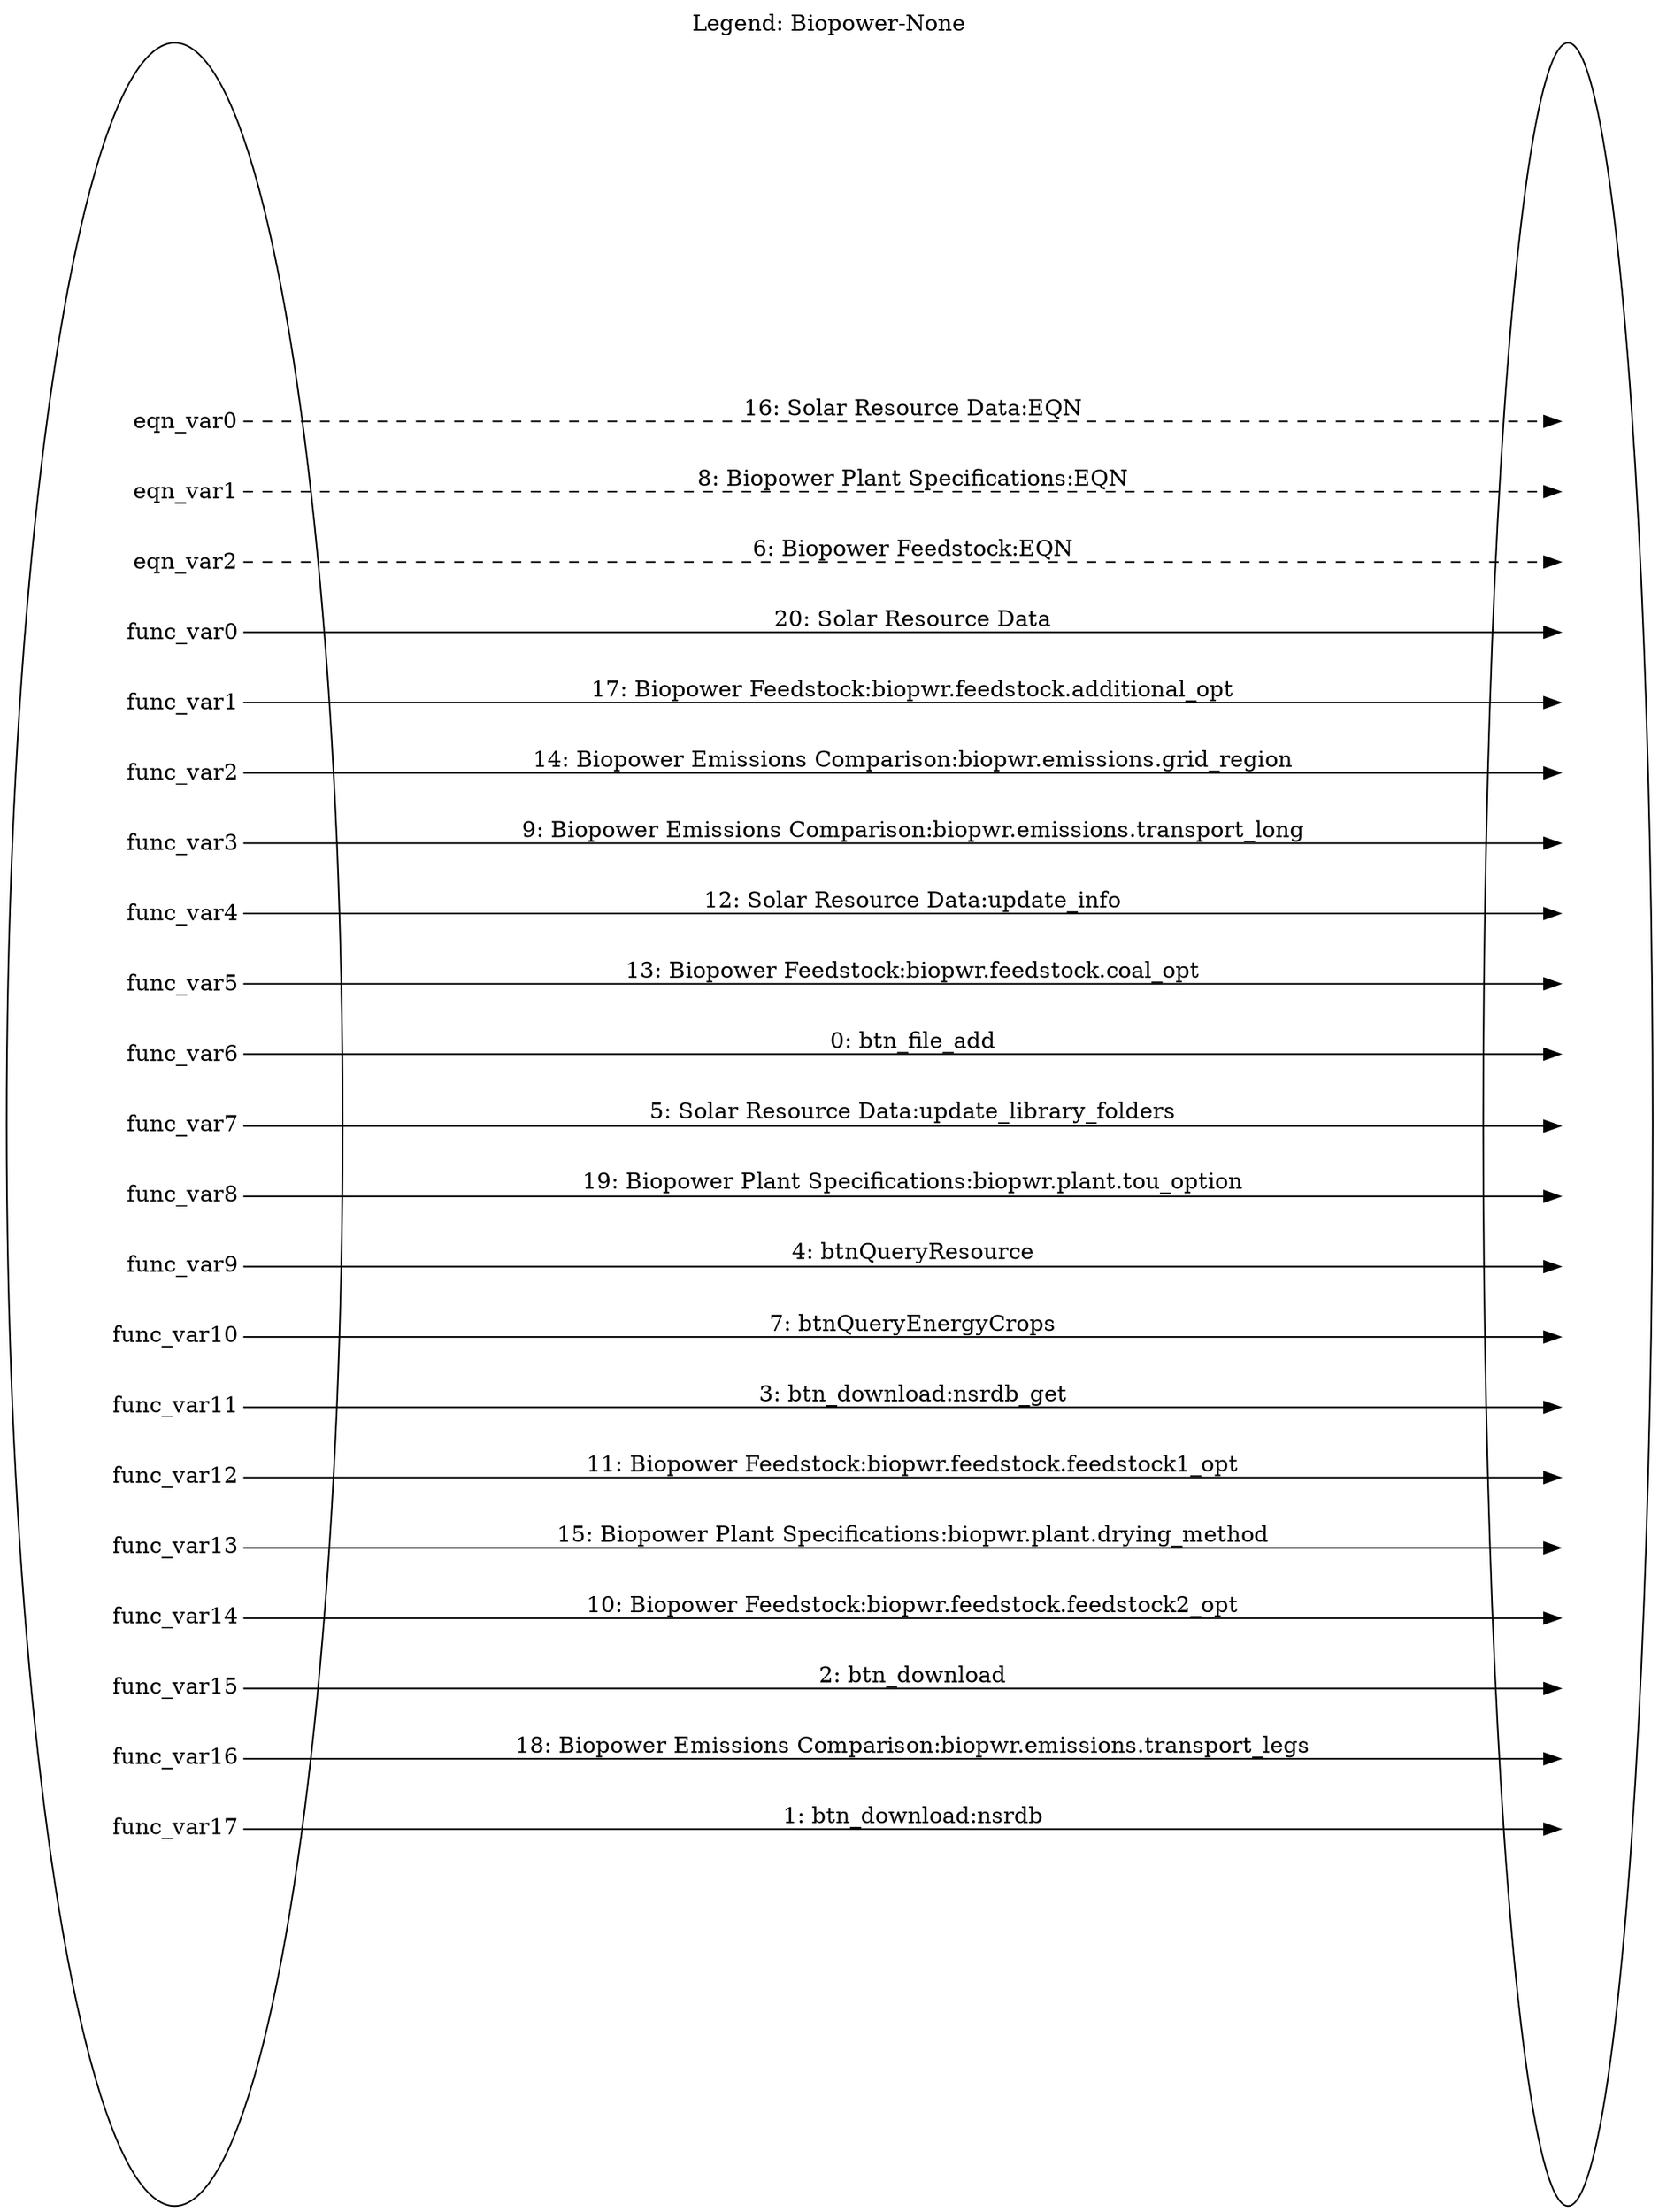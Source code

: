 digraph Biopower_None_legend {
	label="Legend: Biopower-None";
	labelloc=top;
	rankdir=LR;	ranksep="3";
	key [label=<<table border="0" cellpadding="2" cellspacing="25" cellborder="0">
	<tr><td align="right" port="e0">eqn_var0</td></tr>
	<tr><td align="right" port="e1">eqn_var1</td></tr>
	<tr><td align="right" port="e2">eqn_var2</td></tr>
	<tr><td align="right" port="o0">func_var0</td></tr>
	<tr><td align="right" port="o1">func_var1</td></tr>
	<tr><td align="right" port="o2">func_var2</td></tr>
	<tr><td align="right" port="o3">func_var3</td></tr>
	<tr><td align="right" port="o4">func_var4</td></tr>
	<tr><td align="right" port="o5">func_var5</td></tr>
	<tr><td align="right" port="o6">func_var6</td></tr>
	<tr><td align="right" port="o7">func_var7</td></tr>
	<tr><td align="right" port="o8">func_var8</td></tr>
	<tr><td align="right" port="o9">func_var9</td></tr>
	<tr><td align="right" port="o10">func_var10</td></tr>
	<tr><td align="right" port="o11">func_var11</td></tr>
	<tr><td align="right" port="o12">func_var12</td></tr>
	<tr><td align="right" port="o13">func_var13</td></tr>
	<tr><td align="right" port="o14">func_var14</td></tr>
	<tr><td align="right" port="o15">func_var15</td></tr>
	<tr><td align="right" port="o16">func_var16</td></tr>
	<tr><td align="right" port="o17">func_var17</td></tr>
	</table>>]
	key2 [label=<<table border="0" cellpadding="2" cellspacing="25" cellborder="0">
	<tr><td port="e0">&nbsp;</td></tr>
	<tr><td port="e1">&nbsp;</td></tr>
	<tr><td port="e2">&nbsp;</td></tr>
	<tr><td port="o0">&nbsp;</td></tr>
	<tr><td port="o1">&nbsp;</td></tr>
	<tr><td port="o2">&nbsp;</td></tr>
	<tr><td port="o3">&nbsp;</td></tr>
	<tr><td port="o4">&nbsp;</td></tr>
	<tr><td port="o5">&nbsp;</td></tr>
	<tr><td port="o6">&nbsp;</td></tr>
	<tr><td port="o7">&nbsp;</td></tr>
	<tr><td port="o8">&nbsp;</td></tr>
	<tr><td port="o9">&nbsp;</td></tr>
	<tr><td port="o10">&nbsp;</td></tr>
	<tr><td port="o11">&nbsp;</td></tr>
	<tr><td port="o12">&nbsp;</td></tr>
	<tr><td port="o13">&nbsp;</td></tr>
	<tr><td port="o14">&nbsp;</td></tr>
	<tr><td port="o15">&nbsp;</td></tr>
	<tr><td port="o16">&nbsp;</td></tr>
	<tr><td port="o17">&nbsp;</td></tr>
	</table>>]
	key:e0:e -> key2:e0:w [style=dashed, label="16: Solar Resource Data:EQN"]
	key:e1:e -> key2:e1:w [style=dashed, label="8: Biopower Plant Specifications:EQN"]
	key:e2:e -> key2:e2:w [style=dashed, label="6: Biopower Feedstock:EQN"]
	key:o0:e -> key2:o0:w [label="20: Solar Resource Data"]
	key:o1:e -> key2:o1:w [label="17: Biopower Feedstock:biopwr.feedstock.additional_opt"]
	key:o2:e -> key2:o2:w [label="14: Biopower Emissions Comparison:biopwr.emissions.grid_region"]
	key:o3:e -> key2:o3:w [label="9: Biopower Emissions Comparison:biopwr.emissions.transport_long"]
	key:o4:e -> key2:o4:w [label="12: Solar Resource Data:update_info"]
	key:o5:e -> key2:o5:w [label="13: Biopower Feedstock:biopwr.feedstock.coal_opt"]
	key:o6:e -> key2:o6:w [label="0: btn_file_add"]
	key:o7:e -> key2:o7:w [label="5: Solar Resource Data:update_library_folders"]
	key:o8:e -> key2:o8:w [label="19: Biopower Plant Specifications:biopwr.plant.tou_option"]
	key:o9:e -> key2:o9:w [label="4: btnQueryResource"]
	key:o10:e -> key2:o10:w [label="7: btnQueryEnergyCrops"]
	key:o11:e -> key2:o11:w [label="3: btn_download:nsrdb_get"]
	key:o12:e -> key2:o12:w [label="11: Biopower Feedstock:biopwr.feedstock.feedstock1_opt"]
	key:o13:e -> key2:o13:w [label="15: Biopower Plant Specifications:biopwr.plant.drying_method"]
	key:o14:e -> key2:o14:w [label="10: Biopower Feedstock:biopwr.feedstock.feedstock2_opt"]
	key:o15:e -> key2:o15:w [label="2: btn_download"]
	key:o16:e -> key2:o16:w [label="18: Biopower Emissions Comparison:biopwr.emissions.transport_legs"]
	key:o17:e -> key2:o17:w [label="1: btn_download:nsrdb"]
}